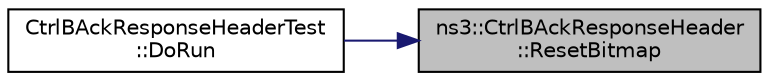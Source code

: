 digraph "ns3::CtrlBAckResponseHeader::ResetBitmap"
{
 // LATEX_PDF_SIZE
  edge [fontname="Helvetica",fontsize="10",labelfontname="Helvetica",labelfontsize="10"];
  node [fontname="Helvetica",fontsize="10",shape=record];
  rankdir="RL";
  Node1 [label="ns3::CtrlBAckResponseHeader\l::ResetBitmap",height=0.2,width=0.4,color="black", fillcolor="grey75", style="filled", fontcolor="black",tooltip="Reset the bitmap to 0."];
  Node1 -> Node2 [dir="back",color="midnightblue",fontsize="10",style="solid",fontname="Helvetica"];
  Node2 [label="CtrlBAckResponseHeaderTest\l::DoRun",height=0.2,width=0.4,color="black", fillcolor="white", style="filled",URL="$class_ctrl_b_ack_response_header_test.html#a19cf1ac31281254d487041e4c5dcdc50",tooltip="Implementation to actually run this TestCase."];
}
